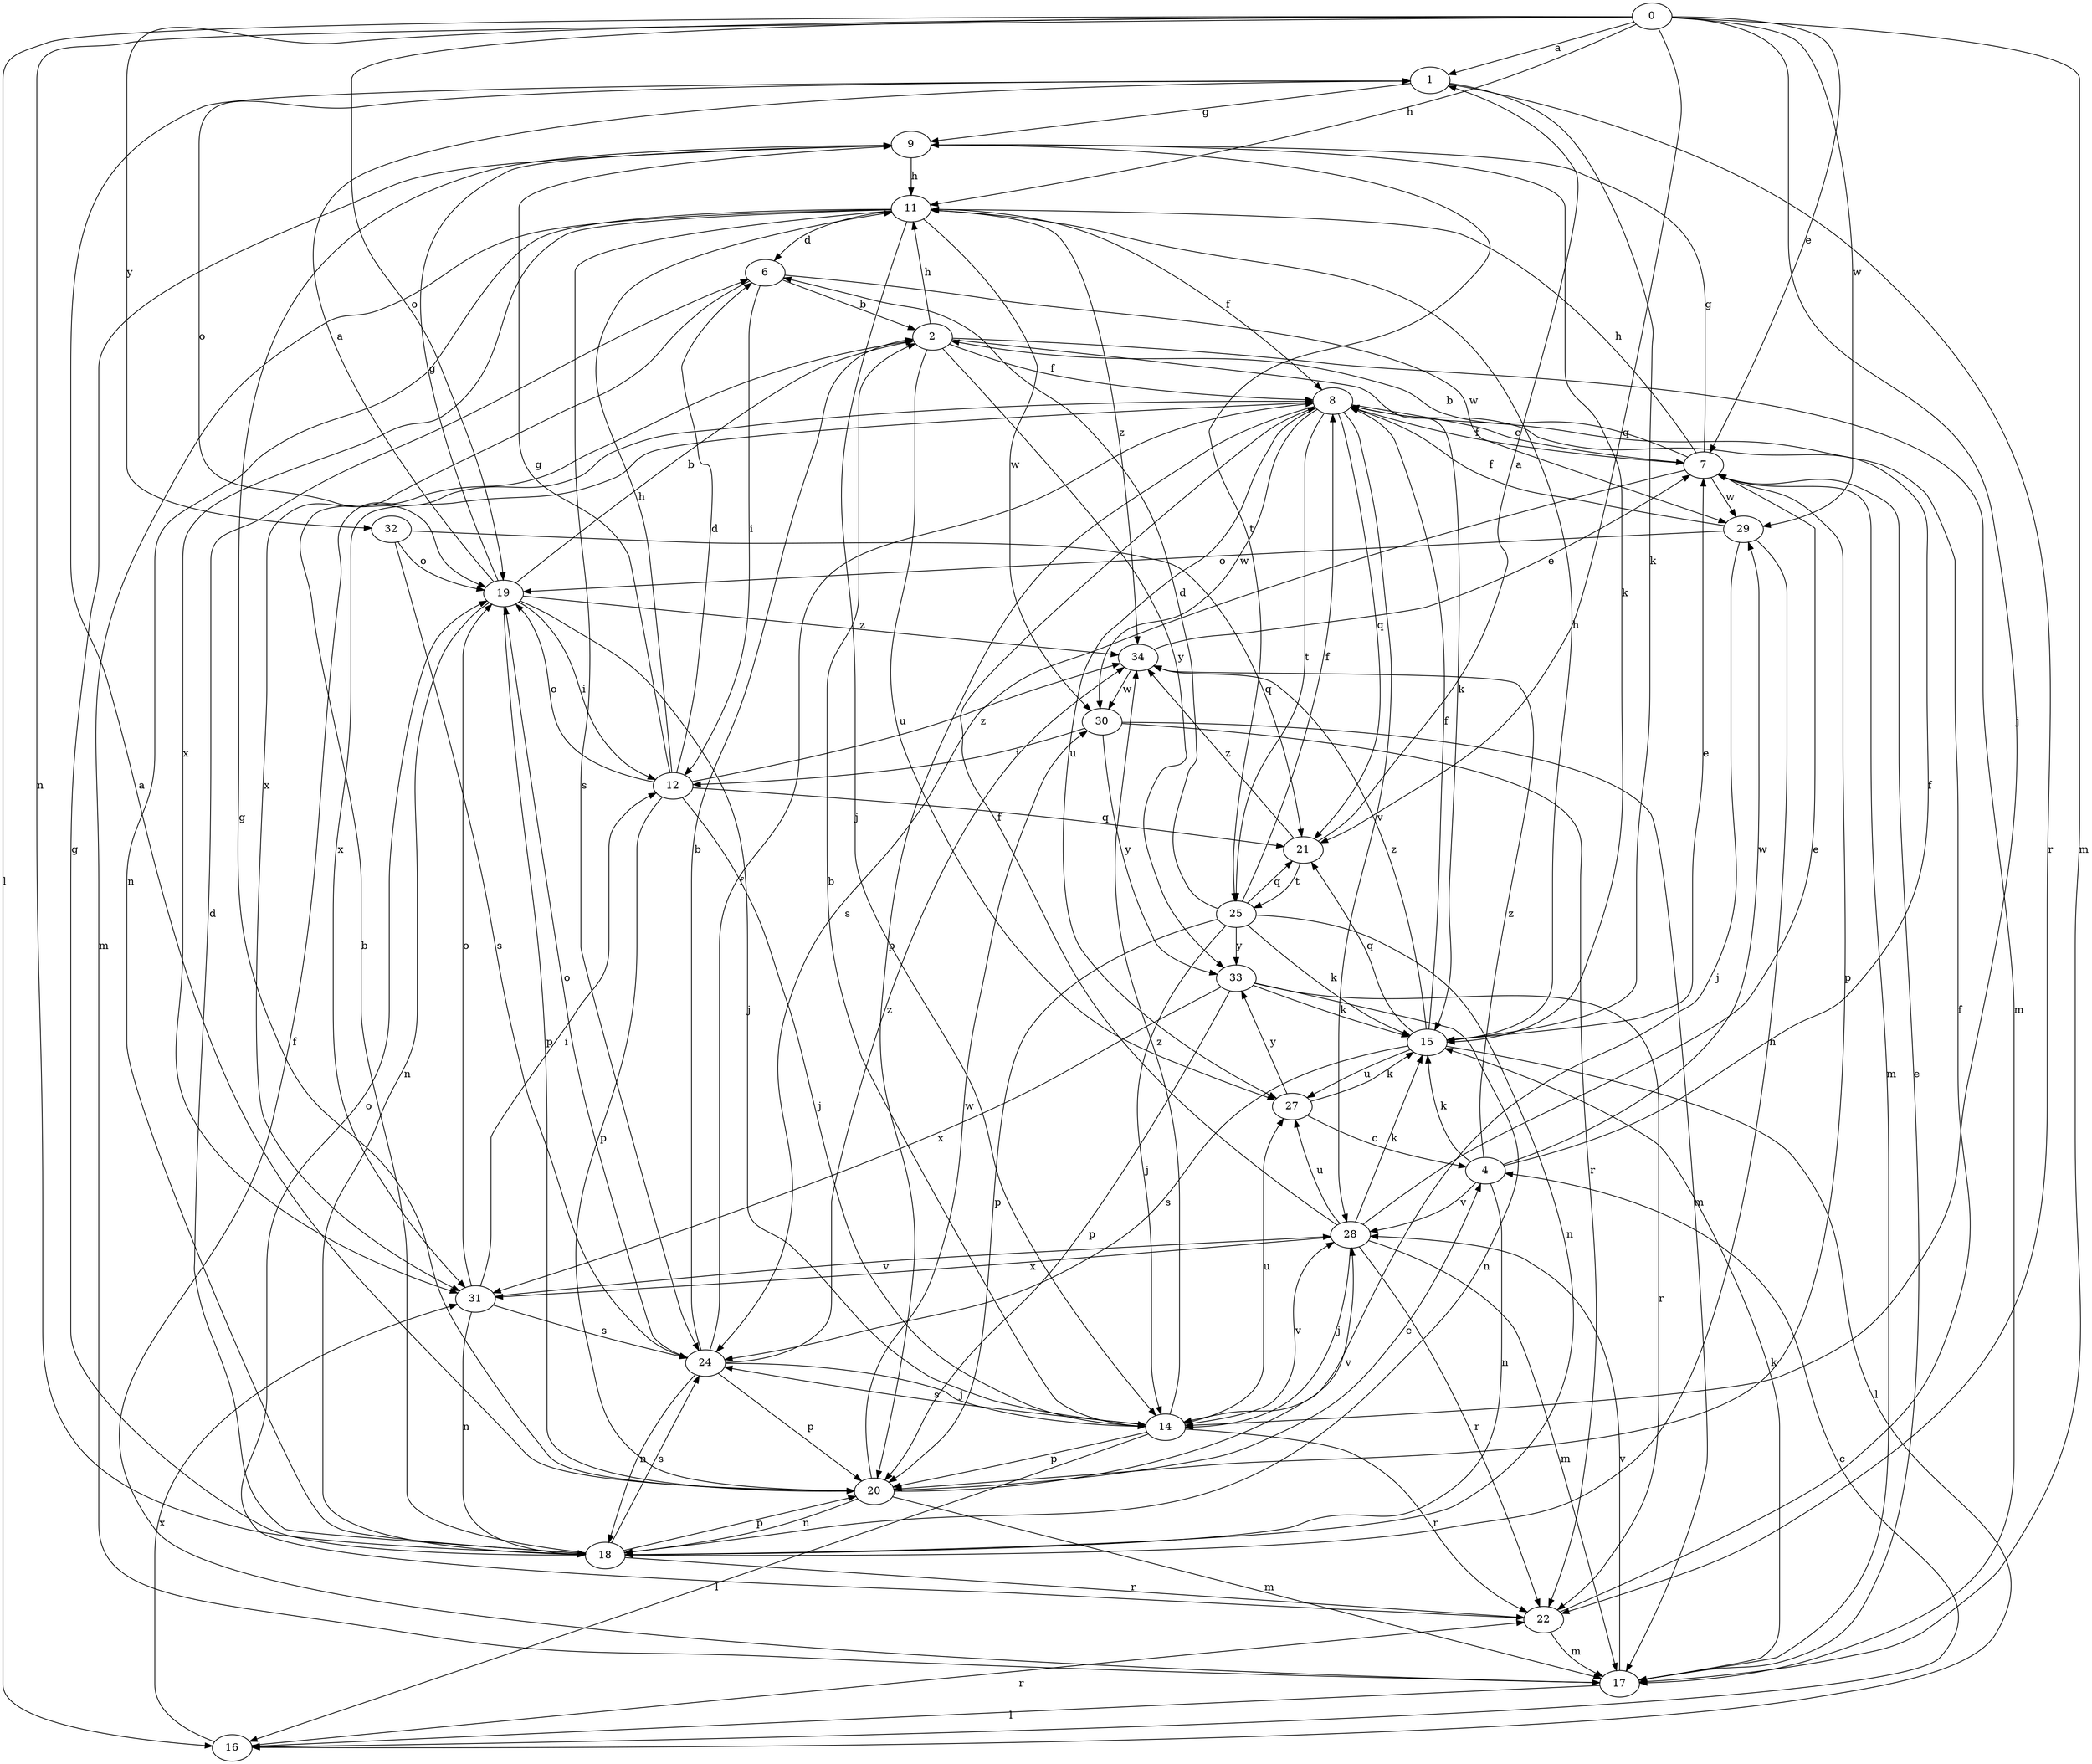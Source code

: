 strict digraph  {
0;
1;
2;
4;
6;
7;
8;
9;
11;
12;
14;
15;
16;
17;
18;
19;
20;
21;
22;
24;
25;
27;
28;
29;
30;
31;
32;
33;
34;
0 -> 1  [label=a];
0 -> 7  [label=e];
0 -> 11  [label=h];
0 -> 14  [label=j];
0 -> 16  [label=l];
0 -> 17  [label=m];
0 -> 18  [label=n];
0 -> 19  [label=o];
0 -> 21  [label=q];
0 -> 29  [label=w];
0 -> 32  [label=y];
1 -> 9  [label=g];
1 -> 15  [label=k];
1 -> 19  [label=o];
1 -> 22  [label=r];
2 -> 8  [label=f];
2 -> 11  [label=h];
2 -> 15  [label=k];
2 -> 17  [label=m];
2 -> 27  [label=u];
2 -> 33  [label=y];
4 -> 8  [label=f];
4 -> 15  [label=k];
4 -> 18  [label=n];
4 -> 28  [label=v];
4 -> 29  [label=w];
4 -> 34  [label=z];
6 -> 2  [label=b];
6 -> 12  [label=i];
6 -> 29  [label=w];
6 -> 31  [label=x];
7 -> 2  [label=b];
7 -> 8  [label=f];
7 -> 9  [label=g];
7 -> 11  [label=h];
7 -> 17  [label=m];
7 -> 20  [label=p];
7 -> 24  [label=s];
7 -> 29  [label=w];
8 -> 7  [label=e];
8 -> 20  [label=p];
8 -> 21  [label=q];
8 -> 25  [label=t];
8 -> 27  [label=u];
8 -> 28  [label=v];
8 -> 30  [label=w];
8 -> 31  [label=x];
9 -> 11  [label=h];
9 -> 15  [label=k];
9 -> 25  [label=t];
11 -> 6  [label=d];
11 -> 8  [label=f];
11 -> 14  [label=j];
11 -> 17  [label=m];
11 -> 18  [label=n];
11 -> 24  [label=s];
11 -> 30  [label=w];
11 -> 31  [label=x];
11 -> 34  [label=z];
12 -> 6  [label=d];
12 -> 9  [label=g];
12 -> 11  [label=h];
12 -> 14  [label=j];
12 -> 19  [label=o];
12 -> 20  [label=p];
12 -> 21  [label=q];
12 -> 34  [label=z];
14 -> 2  [label=b];
14 -> 16  [label=l];
14 -> 20  [label=p];
14 -> 22  [label=r];
14 -> 24  [label=s];
14 -> 27  [label=u];
14 -> 28  [label=v];
14 -> 34  [label=z];
15 -> 7  [label=e];
15 -> 8  [label=f];
15 -> 11  [label=h];
15 -> 16  [label=l];
15 -> 21  [label=q];
15 -> 24  [label=s];
15 -> 27  [label=u];
15 -> 34  [label=z];
16 -> 4  [label=c];
16 -> 22  [label=r];
16 -> 31  [label=x];
17 -> 7  [label=e];
17 -> 8  [label=f];
17 -> 15  [label=k];
17 -> 16  [label=l];
17 -> 28  [label=v];
18 -> 2  [label=b];
18 -> 6  [label=d];
18 -> 9  [label=g];
18 -> 20  [label=p];
18 -> 22  [label=r];
18 -> 24  [label=s];
19 -> 1  [label=a];
19 -> 2  [label=b];
19 -> 9  [label=g];
19 -> 12  [label=i];
19 -> 14  [label=j];
19 -> 18  [label=n];
19 -> 20  [label=p];
19 -> 34  [label=z];
20 -> 1  [label=a];
20 -> 4  [label=c];
20 -> 9  [label=g];
20 -> 17  [label=m];
20 -> 18  [label=n];
20 -> 28  [label=v];
20 -> 30  [label=w];
21 -> 1  [label=a];
21 -> 25  [label=t];
21 -> 34  [label=z];
22 -> 8  [label=f];
22 -> 17  [label=m];
22 -> 19  [label=o];
24 -> 2  [label=b];
24 -> 8  [label=f];
24 -> 14  [label=j];
24 -> 18  [label=n];
24 -> 19  [label=o];
24 -> 20  [label=p];
24 -> 34  [label=z];
25 -> 6  [label=d];
25 -> 8  [label=f];
25 -> 14  [label=j];
25 -> 15  [label=k];
25 -> 18  [label=n];
25 -> 20  [label=p];
25 -> 21  [label=q];
25 -> 33  [label=y];
27 -> 4  [label=c];
27 -> 15  [label=k];
27 -> 33  [label=y];
28 -> 7  [label=e];
28 -> 8  [label=f];
28 -> 14  [label=j];
28 -> 15  [label=k];
28 -> 17  [label=m];
28 -> 22  [label=r];
28 -> 27  [label=u];
28 -> 31  [label=x];
29 -> 8  [label=f];
29 -> 14  [label=j];
29 -> 18  [label=n];
29 -> 19  [label=o];
30 -> 12  [label=i];
30 -> 17  [label=m];
30 -> 22  [label=r];
30 -> 33  [label=y];
31 -> 12  [label=i];
31 -> 18  [label=n];
31 -> 19  [label=o];
31 -> 24  [label=s];
31 -> 28  [label=v];
32 -> 19  [label=o];
32 -> 21  [label=q];
32 -> 24  [label=s];
33 -> 15  [label=k];
33 -> 18  [label=n];
33 -> 20  [label=p];
33 -> 22  [label=r];
33 -> 31  [label=x];
34 -> 7  [label=e];
34 -> 30  [label=w];
}
